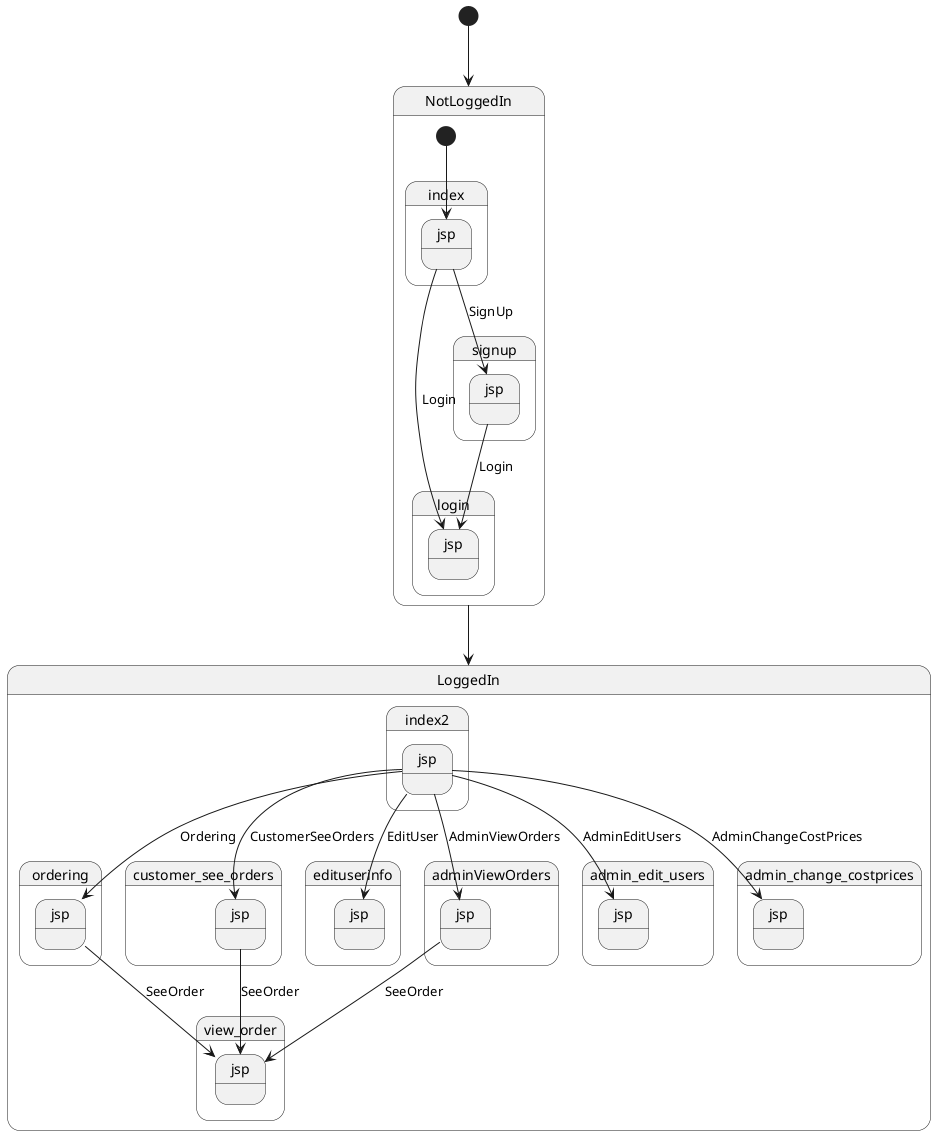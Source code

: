 @startuml

[*] --> NotLoggedIn
NotLoggedIn --> LoggedIn

state NotLoggedIn {
    state index.jsp
    state login.jsp
    state signup.jsp

    [*] --> index.jsp
    index.jsp --> login.jsp : Login
    index.jsp --> signup.jsp : SignUp
    signup.jsp --> login.jsp : Login

}
state LoggedIn{
    state index2.jsp
    state ordering.jsp
    state customer_see_orders.jsp
    state edituserinfo.jsp
    state adminViewOrders.jsp
    state admin_edit_users.jsp
    state admin_change_costprices.jsp
    state view_order.jsp

    index2.jsp --> ordering.jsp  : Ordering
    index2.jsp --> customer_see_orders.jsp : CustomerSeeOrders
    index2.jsp --> edituserinfo.jsp : EditUser
    index2.jsp --> adminViewOrders.jsp : AdminViewOrders
    index2.jsp --> admin_edit_users.jsp : AdminEditUsers
    index2.jsp --> admin_change_costprices.jsp : AdminChangeCostPrices
    ordering.jsp --> view_order.jsp : SeeOrder
    customer_see_orders.jsp --> view_order.jsp : SeeOrder
    adminViewOrders.jsp --> view_order.jsp : SeeOrder

}

@enduml